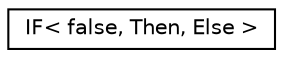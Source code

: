 digraph "Graphical Class Hierarchy"
{
 // LATEX_PDF_SIZE
  edge [fontname="Helvetica",fontsize="10",labelfontname="Helvetica",labelfontsize="10"];
  node [fontname="Helvetica",fontsize="10",shape=record];
  rankdir="LR";
  Node0 [label="IF\< false, Then, Else \>",height=0.2,width=0.4,color="black", fillcolor="white", style="filled",URL="$structIF_3_01false_00_01Then_00_01Else_01_4.html",tooltip=" "];
}
